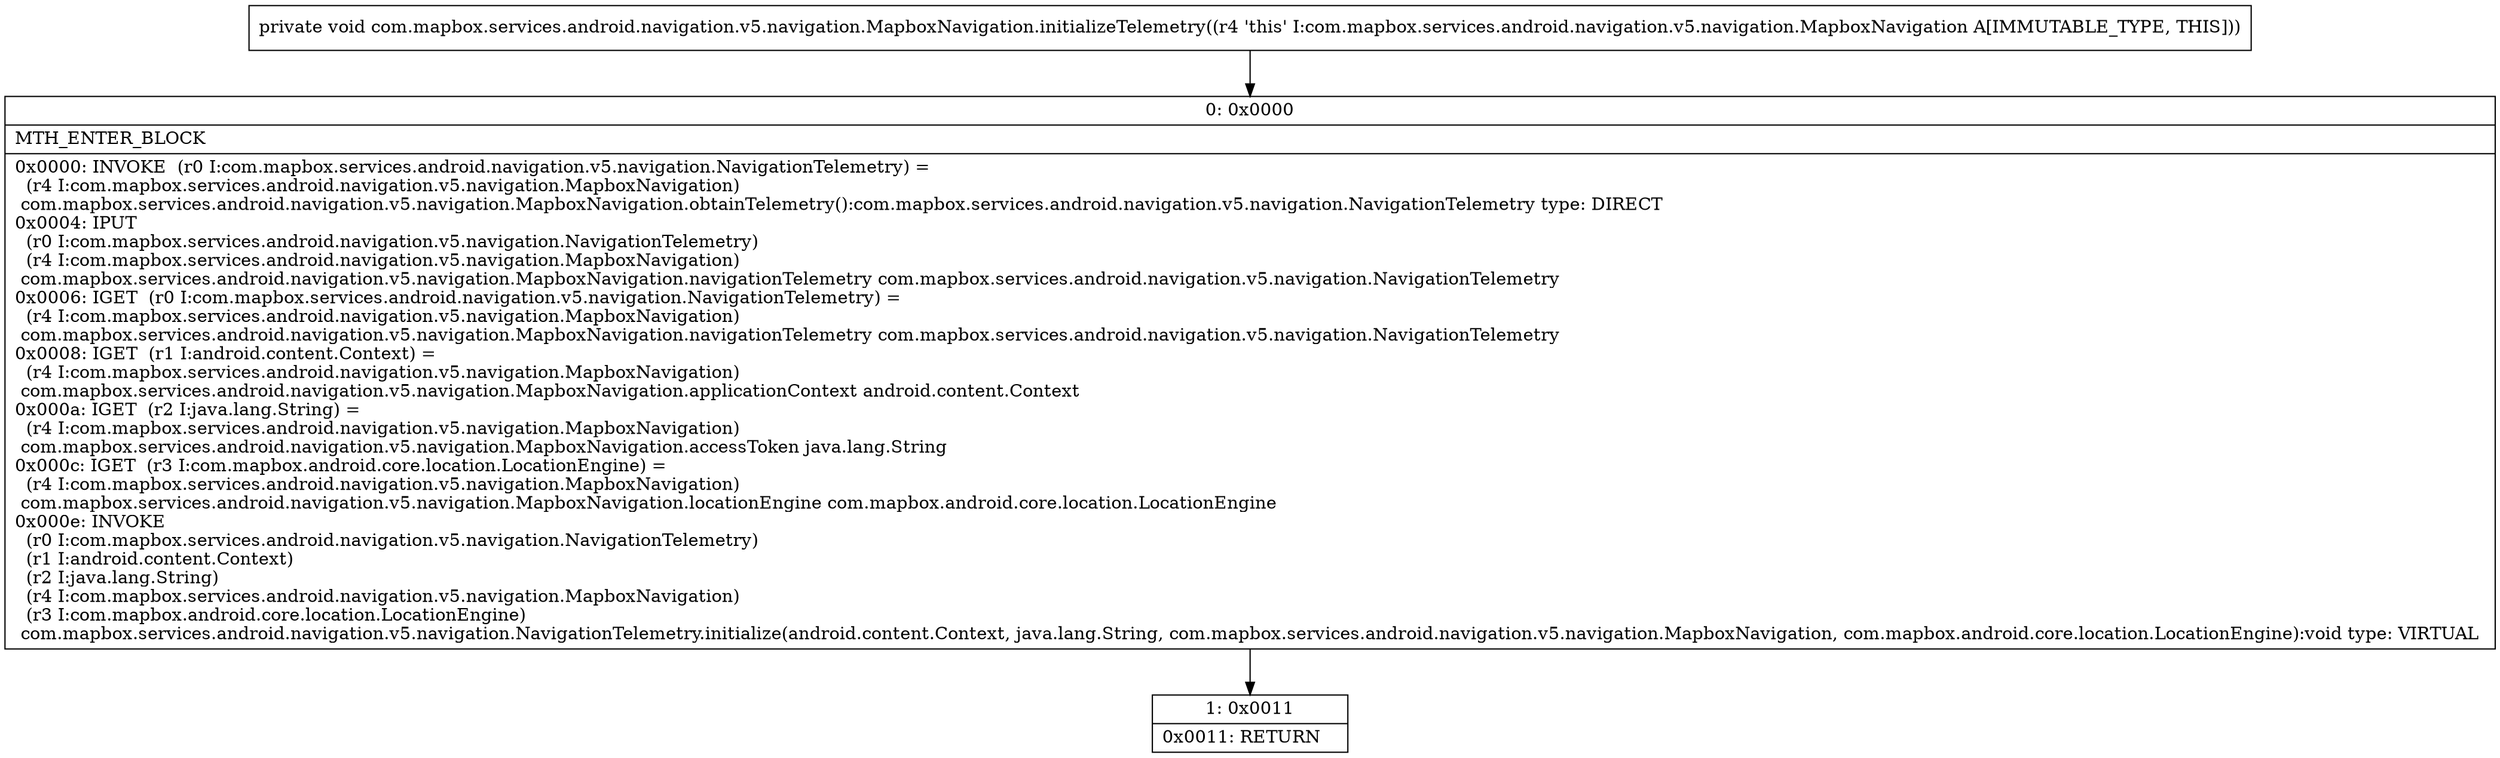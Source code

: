 digraph "CFG forcom.mapbox.services.android.navigation.v5.navigation.MapboxNavigation.initializeTelemetry()V" {
Node_0 [shape=record,label="{0\:\ 0x0000|MTH_ENTER_BLOCK\l|0x0000: INVOKE  (r0 I:com.mapbox.services.android.navigation.v5.navigation.NavigationTelemetry) = \l  (r4 I:com.mapbox.services.android.navigation.v5.navigation.MapboxNavigation)\l com.mapbox.services.android.navigation.v5.navigation.MapboxNavigation.obtainTelemetry():com.mapbox.services.android.navigation.v5.navigation.NavigationTelemetry type: DIRECT \l0x0004: IPUT  \l  (r0 I:com.mapbox.services.android.navigation.v5.navigation.NavigationTelemetry)\l  (r4 I:com.mapbox.services.android.navigation.v5.navigation.MapboxNavigation)\l com.mapbox.services.android.navigation.v5.navigation.MapboxNavigation.navigationTelemetry com.mapbox.services.android.navigation.v5.navigation.NavigationTelemetry \l0x0006: IGET  (r0 I:com.mapbox.services.android.navigation.v5.navigation.NavigationTelemetry) = \l  (r4 I:com.mapbox.services.android.navigation.v5.navigation.MapboxNavigation)\l com.mapbox.services.android.navigation.v5.navigation.MapboxNavigation.navigationTelemetry com.mapbox.services.android.navigation.v5.navigation.NavigationTelemetry \l0x0008: IGET  (r1 I:android.content.Context) = \l  (r4 I:com.mapbox.services.android.navigation.v5.navigation.MapboxNavigation)\l com.mapbox.services.android.navigation.v5.navigation.MapboxNavigation.applicationContext android.content.Context \l0x000a: IGET  (r2 I:java.lang.String) = \l  (r4 I:com.mapbox.services.android.navigation.v5.navigation.MapboxNavigation)\l com.mapbox.services.android.navigation.v5.navigation.MapboxNavigation.accessToken java.lang.String \l0x000c: IGET  (r3 I:com.mapbox.android.core.location.LocationEngine) = \l  (r4 I:com.mapbox.services.android.navigation.v5.navigation.MapboxNavigation)\l com.mapbox.services.android.navigation.v5.navigation.MapboxNavigation.locationEngine com.mapbox.android.core.location.LocationEngine \l0x000e: INVOKE  \l  (r0 I:com.mapbox.services.android.navigation.v5.navigation.NavigationTelemetry)\l  (r1 I:android.content.Context)\l  (r2 I:java.lang.String)\l  (r4 I:com.mapbox.services.android.navigation.v5.navigation.MapboxNavigation)\l  (r3 I:com.mapbox.android.core.location.LocationEngine)\l com.mapbox.services.android.navigation.v5.navigation.NavigationTelemetry.initialize(android.content.Context, java.lang.String, com.mapbox.services.android.navigation.v5.navigation.MapboxNavigation, com.mapbox.android.core.location.LocationEngine):void type: VIRTUAL \l}"];
Node_1 [shape=record,label="{1\:\ 0x0011|0x0011: RETURN   \l}"];
MethodNode[shape=record,label="{private void com.mapbox.services.android.navigation.v5.navigation.MapboxNavigation.initializeTelemetry((r4 'this' I:com.mapbox.services.android.navigation.v5.navigation.MapboxNavigation A[IMMUTABLE_TYPE, THIS])) }"];
MethodNode -> Node_0;
Node_0 -> Node_1;
}


